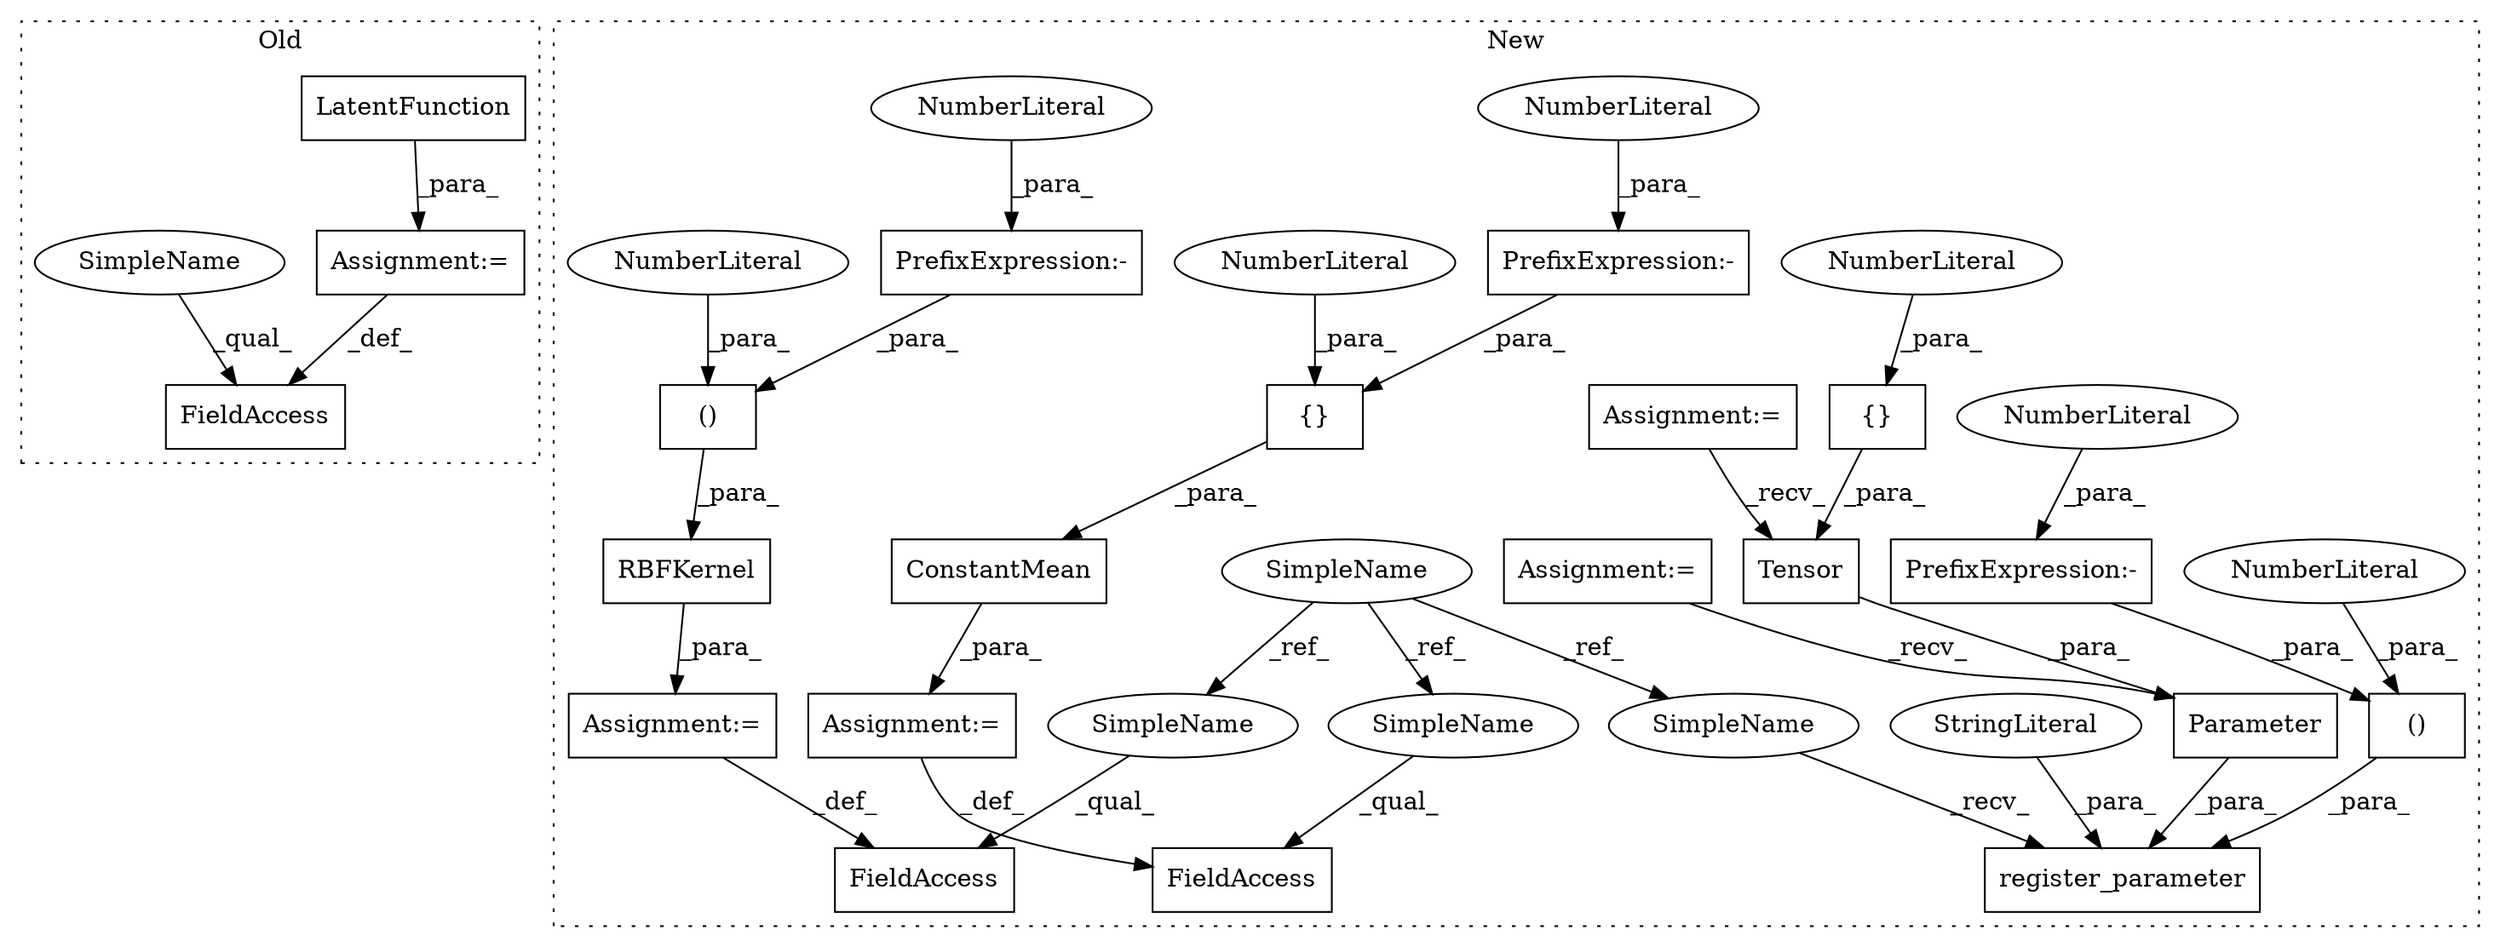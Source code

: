 digraph G {
subgraph cluster0 {
1 [label="LatentFunction" a="32" s="1427" l="16" shape="box"];
8 [label="FieldAccess" a="22" s="1406" l="20" shape="box"];
26 [label="Assignment:=" a="7" s="1426" l="1" shape="box"];
34 [label="SimpleName" a="42" s="1406" l="4" shape="ellipse"];
label = "Old";
style="dotted";
}
subgraph cluster1 {
2 [label="()" a="106" s="884" l="16" shape="box"];
3 [label="NumberLiteral" a="34" s="899" l="1" shape="ellipse"];
4 [label="register_parameter" a="32" s="801,900" l="19,2" shape="box"];
5 [label="{}" a="4" s="873,875" l="1,1" shape="box"];
6 [label="NumberLiteral" a="34" s="874" l="1" shape="ellipse"];
7 [label="Tensor" a="32" s="857,876" l="7,1" shape="box"];
9 [label="SimpleName" a="42" s="598" l="4" shape="ellipse"];
10 [label="FieldAccess" a="22" s="739" l="17" shape="box"];
11 [label="()" a="106" s="772" l="16" shape="box"];
12 [label="NumberLiteral" a="34" s="787" l="1" shape="ellipse"];
13 [label="FieldAccess" a="22" s="675" l="16" shape="box"];
14 [label="{}" a="4" s="716,731" l="1,1" shape="box"];
15 [label="NumberLiteral" a="34" s="725" l="6" shape="ellipse"];
16 [label="Parameter" a="32" s="841,877" l="10,1" shape="box"];
17 [label="ConstantMean" a="32" s="692,732" l="13,1" shape="box"];
18 [label="Assignment:=" a="7" s="756" l="1" shape="box"];
19 [label="Assignment:=" a="7" s="691" l="1" shape="box"];
20 [label="Assignment:=" a="7" s="625" l="5" shape="box"];
21 [label="StringLiteral" a="45" s="820" l="17" shape="ellipse"];
22 [label="PrefixExpression:-" a="38" s="884" l="1" shape="box"];
23 [label="NumberLiteral" a="34" s="885" l="1" shape="ellipse"];
24 [label="PrefixExpression:-" a="38" s="772" l="1" shape="box"];
25 [label="NumberLiteral" a="34" s="773" l="1" shape="ellipse"];
27 [label="Assignment:=" a="7" s="613" l="2" shape="box"];
28 [label="PrefixExpression:-" a="38" s="717" l="1" shape="box"];
29 [label="NumberLiteral" a="34" s="718" l="6" shape="ellipse"];
30 [label="RBFKernel" a="32" s="757,788" l="15,2" shape="box"];
31 [label="SimpleName" a="42" s="739" l="4" shape="ellipse"];
32 [label="SimpleName" a="42" s="675" l="4" shape="ellipse"];
33 [label="SimpleName" a="42" s="796" l="4" shape="ellipse"];
label = "New";
style="dotted";
}
1 -> 26 [label="_para_"];
2 -> 4 [label="_para_"];
3 -> 2 [label="_para_"];
5 -> 7 [label="_para_"];
6 -> 5 [label="_para_"];
7 -> 16 [label="_para_"];
9 -> 33 [label="_ref_"];
9 -> 31 [label="_ref_"];
9 -> 32 [label="_ref_"];
11 -> 30 [label="_para_"];
12 -> 11 [label="_para_"];
14 -> 17 [label="_para_"];
15 -> 14 [label="_para_"];
16 -> 4 [label="_para_"];
17 -> 19 [label="_para_"];
18 -> 10 [label="_def_"];
19 -> 13 [label="_def_"];
20 -> 7 [label="_recv_"];
21 -> 4 [label="_para_"];
22 -> 2 [label="_para_"];
23 -> 22 [label="_para_"];
24 -> 11 [label="_para_"];
25 -> 24 [label="_para_"];
26 -> 8 [label="_def_"];
27 -> 16 [label="_recv_"];
28 -> 14 [label="_para_"];
29 -> 28 [label="_para_"];
30 -> 18 [label="_para_"];
31 -> 10 [label="_qual_"];
32 -> 13 [label="_qual_"];
33 -> 4 [label="_recv_"];
34 -> 8 [label="_qual_"];
}